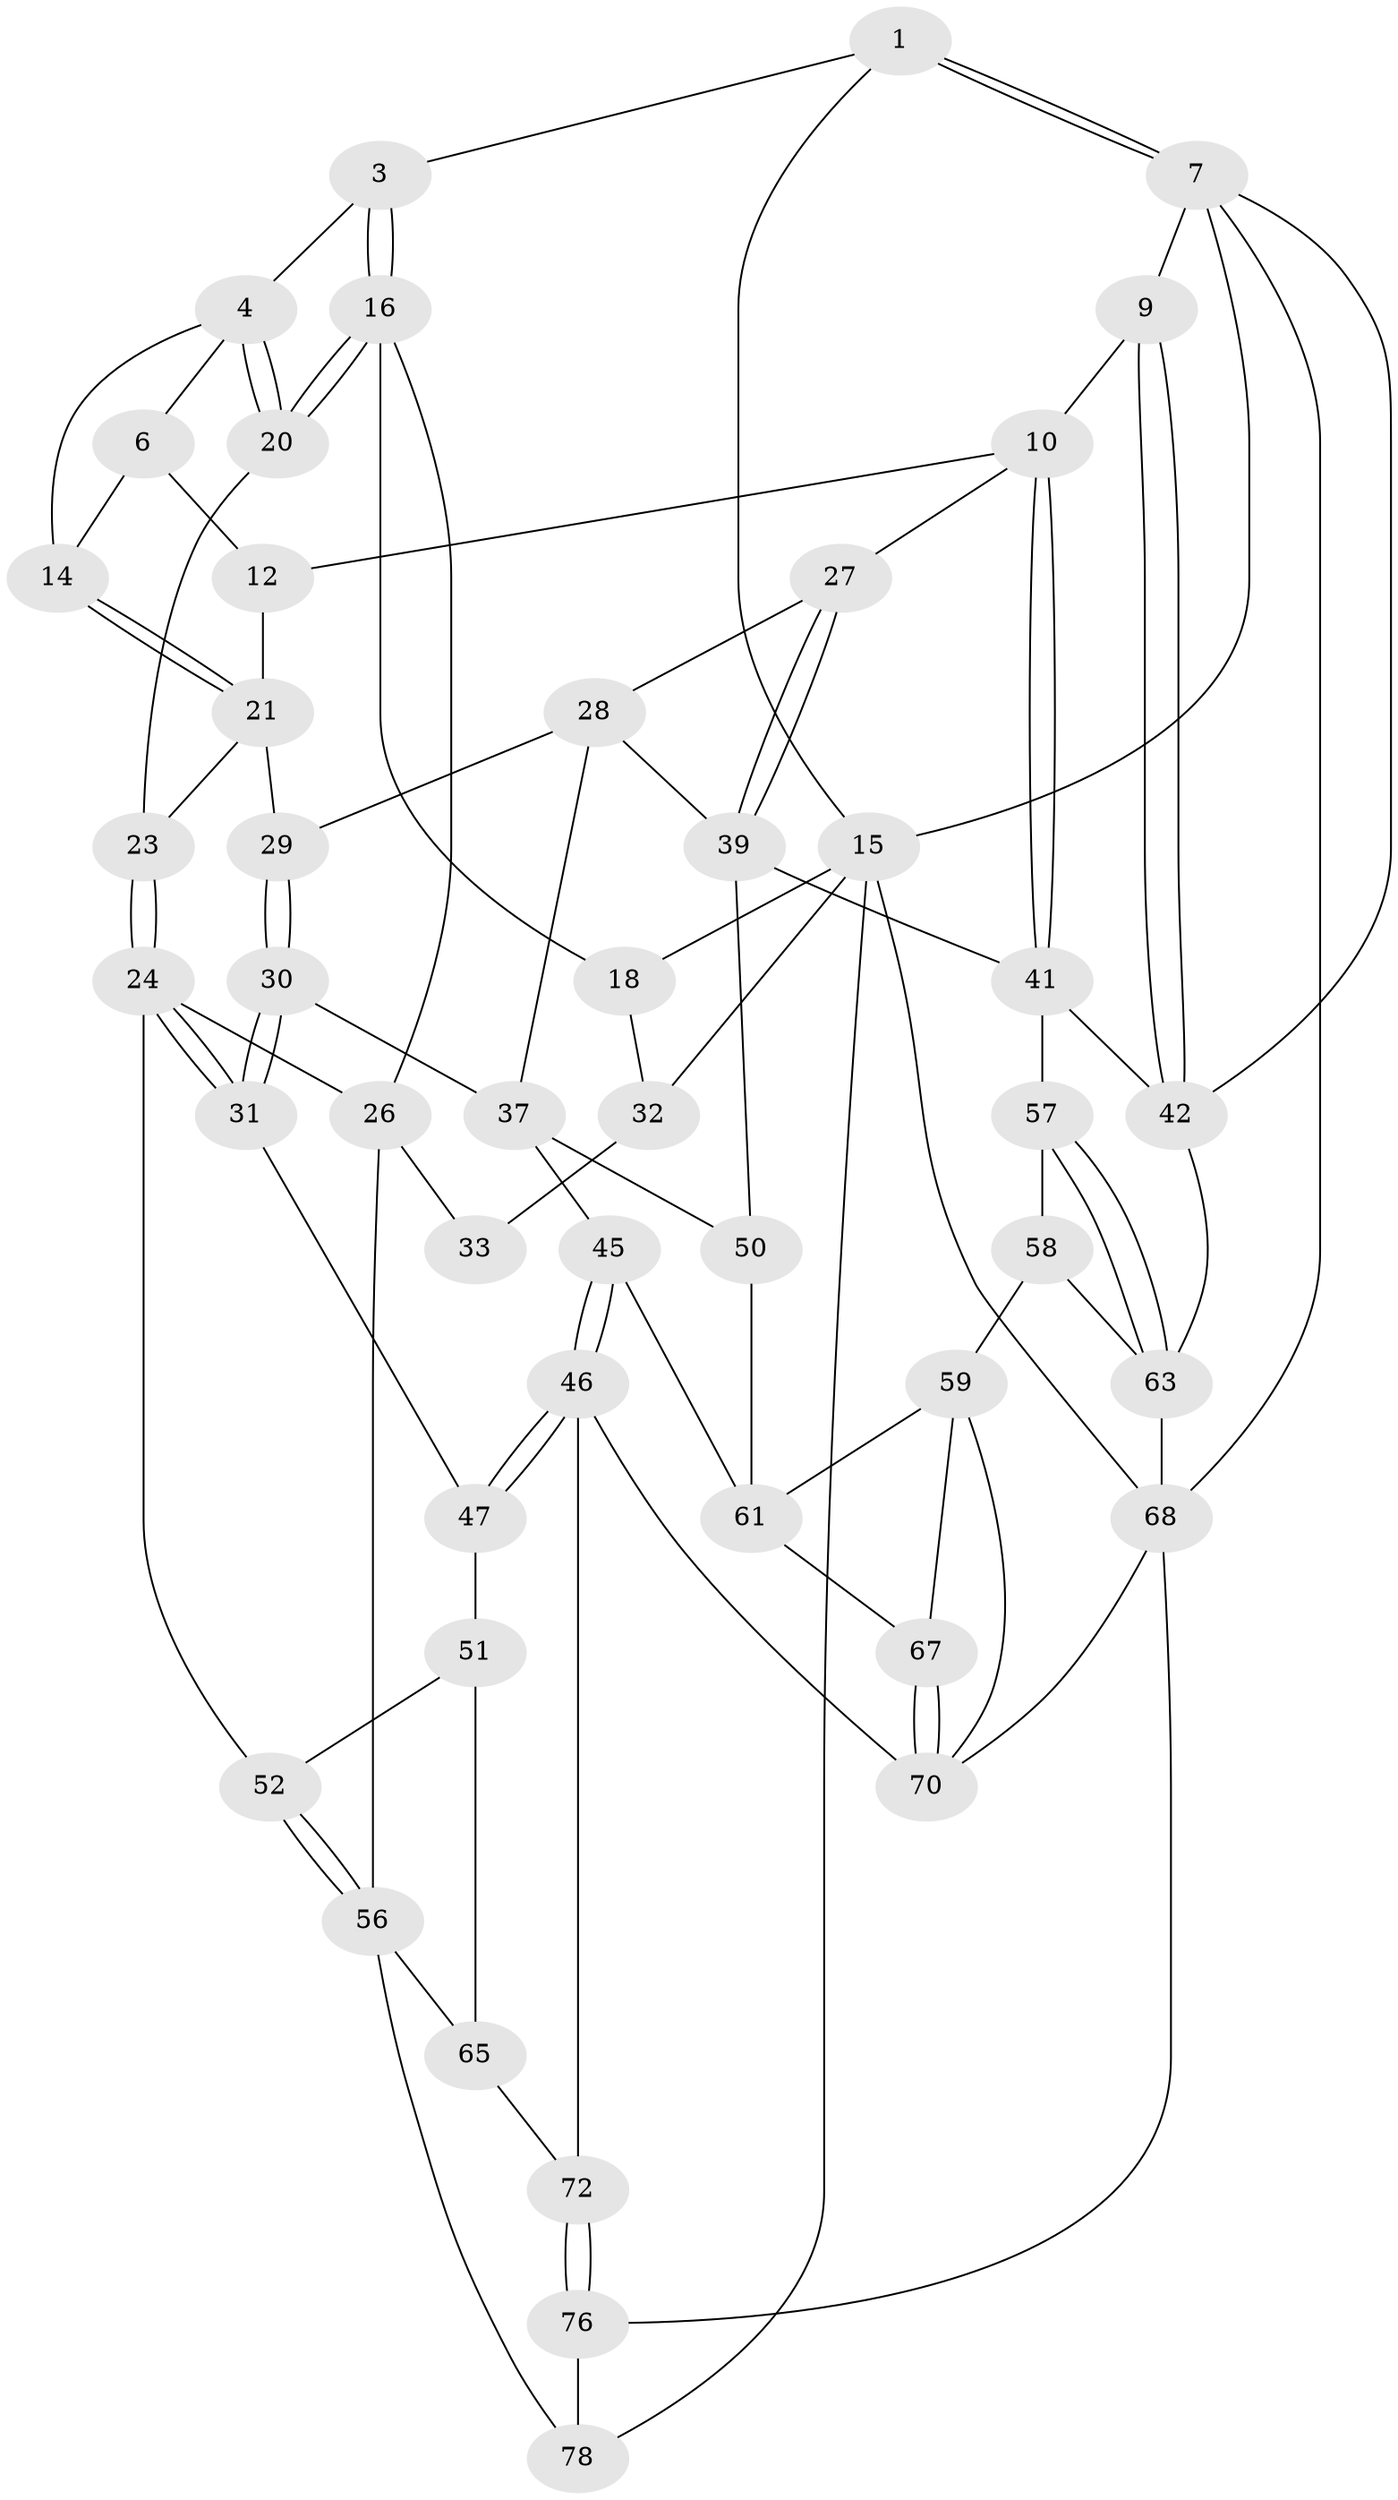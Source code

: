 // original degree distribution, {3: 0.038461538461538464, 4: 0.2564102564102564, 5: 0.44871794871794873, 6: 0.2564102564102564}
// Generated by graph-tools (version 1.1) at 2025/42/03/06/25 10:42:29]
// undirected, 47 vertices, 100 edges
graph export_dot {
graph [start="1"]
  node [color=gray90,style=filled];
  1 [pos="+0.6405159166777143+0",super="+2"];
  3 [pos="+0.2774929859167581+0.11152856362973321"];
  4 [pos="+0.477950222344569+0.18162914098148236",super="+5"];
  6 [pos="+0.6404664511331504+0",super="+13"];
  7 [pos="+1+0",super="+8"];
  9 [pos="+1+0.25543084222822515"];
  10 [pos="+1+0.26109013802597864",super="+11"];
  12 [pos="+0.8127949020573936+0.2133272353339981"];
  14 [pos="+0.5735026376103515+0.27350440836932294"];
  15 [pos="+0+0",super="+54"];
  16 [pos="+0.25013571232808796+0.3786356966069222",super="+17"];
  18 [pos="+0.14807121222890773+0.3864455864416474",super="+19"];
  20 [pos="+0.3732402395588478+0.3495886775615669"];
  21 [pos="+0.6105700666299768+0.3341307298514131",super="+22"];
  23 [pos="+0.44891096455413526+0.37696960705270655"];
  24 [pos="+0.4478864379973334+0.521791479733455",super="+25"];
  26 [pos="+0.23997602679567334+0.4833150153104882",super="+34"];
  27 [pos="+0.7312023329975086+0.45246967963031653"];
  28 [pos="+0.6610125481669378+0.4260269943257681",super="+36"];
  29 [pos="+0.6210542033025351+0.37982795896731353"];
  30 [pos="+0.48390635982447744+0.5290657057246204",super="+38"];
  31 [pos="+0.4791940080838507+0.5313527684232384",super="+49"];
  32 [pos="+0+0.4901980789218895",super="+53"];
  33 [pos="+0.021910135733332517+0.5045931778579048",super="+35"];
  37 [pos="+0.6184650716151381+0.5618264907957907",super="+44"];
  39 [pos="+0.8166052102967407+0.581932280032312",super="+40"];
  41 [pos="+0.8484945064032646+0.5843675223749408",super="+43"];
  42 [pos="+0.9520983956559461+0.6267123221996855",super="+55"];
  45 [pos="+0.6007852420675195+0.701562708862037"];
  46 [pos="+0.5597235016398597+0.7400368549274265",super="+71"];
  47 [pos="+0.5477121962094448+0.7310404841980076",super="+48"];
  50 [pos="+0.7422250209746389+0.6340731114854378"];
  51 [pos="+0.4467534257364483+0.6881979662900682",super="+64"];
  52 [pos="+0.37697166537950727+0.676784356621255"];
  56 [pos="+0.18368059292776157+0.7131011989054692",super="+66"];
  57 [pos="+0.8890602708451646+0.632870689472371"];
  58 [pos="+0.887935722059586+0.7610604815363802"];
  59 [pos="+0.827530380926357+0.7880137663667542",super="+60"];
  61 [pos="+0.7453531629054209+0.6518864371356047",super="+62"];
  63 [pos="+1+1",super="+69"];
  65 [pos="+0.30909810428113493+0.8250991606737064"];
  67 [pos="+0.731576033801004+0.7684846592762176"];
  68 [pos="+1+1",super="+75"];
  70 [pos="+0.6511994010842468+0.8178032820990578",super="+74"];
  72 [pos="+0.5111044403685842+0.8258483756819504",super="+73"];
  76 [pos="+0.5966871564447874+1",super="+77"];
  78 [pos="+0.1455277290901471+1"];
  1 -- 7;
  1 -- 7;
  1 -- 3;
  1 -- 15;
  3 -- 4;
  3 -- 16;
  3 -- 16;
  4 -- 20;
  4 -- 20;
  4 -- 6;
  4 -- 14;
  6 -- 12;
  6 -- 14;
  7 -- 15;
  7 -- 68;
  7 -- 9;
  7 -- 42;
  9 -- 10;
  9 -- 42;
  9 -- 42;
  10 -- 41;
  10 -- 41;
  10 -- 27;
  10 -- 12;
  12 -- 21;
  14 -- 21;
  14 -- 21;
  15 -- 68;
  15 -- 78;
  15 -- 18;
  15 -- 32;
  16 -- 20;
  16 -- 20;
  16 -- 18;
  16 -- 26;
  18 -- 32;
  20 -- 23;
  21 -- 29;
  21 -- 23;
  23 -- 24;
  23 -- 24;
  24 -- 31;
  24 -- 31;
  24 -- 26;
  24 -- 52;
  26 -- 56;
  26 -- 33;
  27 -- 28;
  27 -- 39;
  27 -- 39;
  28 -- 29;
  28 -- 37;
  28 -- 39;
  29 -- 30;
  29 -- 30;
  30 -- 31 [weight=2];
  30 -- 31;
  30 -- 37;
  31 -- 47;
  32 -- 33 [weight=2];
  37 -- 50;
  37 -- 45;
  39 -- 41;
  39 -- 50;
  41 -- 42;
  41 -- 57;
  42 -- 63;
  45 -- 46;
  45 -- 46;
  45 -- 61;
  46 -- 47;
  46 -- 47;
  46 -- 72;
  46 -- 70;
  47 -- 51 [weight=2];
  50 -- 61;
  51 -- 52;
  51 -- 65;
  52 -- 56;
  52 -- 56;
  56 -- 65;
  56 -- 78;
  57 -- 58;
  57 -- 63;
  57 -- 63;
  58 -- 59;
  58 -- 63;
  59 -- 67;
  59 -- 61;
  59 -- 70;
  61 -- 67;
  63 -- 68;
  65 -- 72;
  67 -- 70;
  67 -- 70;
  68 -- 76;
  68 -- 70;
  72 -- 76 [weight=2];
  72 -- 76;
  76 -- 78;
}
